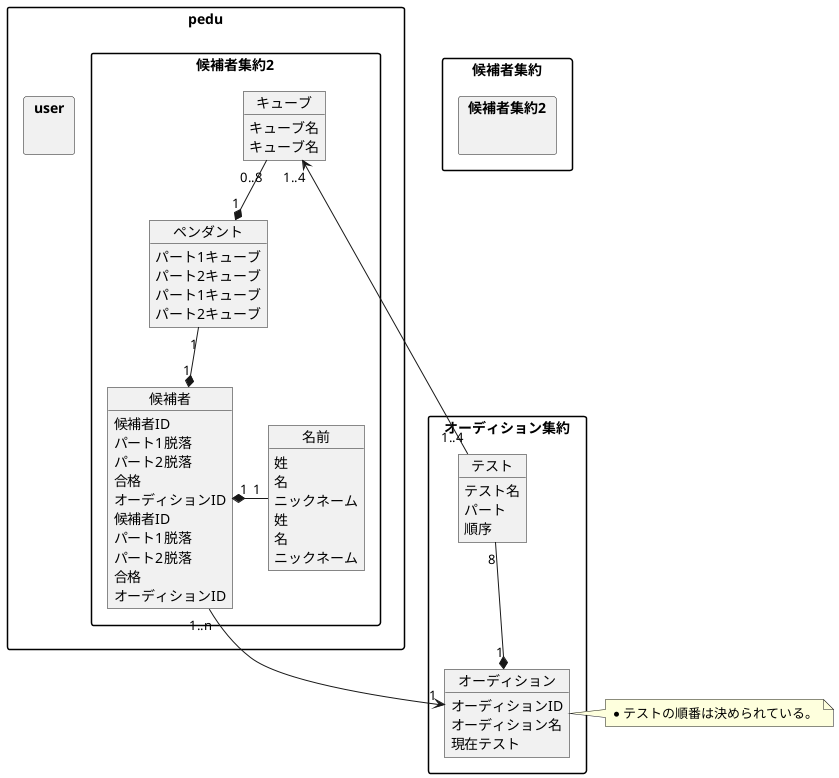 @startuml NiziProject
skinparam PackageStyle rectangle

package pedu {
    package user {
    }

    package 候補者集約2 {
        object 候補者 {
            候補者ID
            パート1脱落
            パート2脱落
            合格
            オーディションID
        }
        object 名前 {
            姓
            名
            ニックネーム
        }
        object ペンダント {
            パート1キューブ
            パート2キューブ
        }
        object キューブ {
            キューブ名
        }
    }
}

package 候補者集約 {
    package 候補者集約2 {
        object 候補者 {
            候補者ID
            パート1脱落
            パート2脱落
            合格
            オーディションID
        }
        object 名前 {
            姓
            名
            ニックネーム
        }
        object ペンダント {
            パート1キューブ
            パート2キューブ
        }
        object キューブ {
            キューブ名
        }
    }
}

' note left of ペンダント
'     * ペンダントにはそれぞれ4つのキューブをはめることができる。
'     * パート1用キューブは重複できず決められた4種類、
'       パート2用キューブは最大4つはめることができる。
' end note

' note bottom of キューブ
'     * キューブは5種類存在する。
'     * パート1キューブ（「ダンス」「ボーカル」「スター性」「人柄」）
'     * パート2キューブ
' end note

' note right of 候補者
'     * パート1で脱落した候補者はパート2キューブを獲得できない
'     * パート2で脱落した候補者も以降、パート2キューブを獲得できない
' end note

名前 "1" -left-* "1" 候補者
ペンダント "1" -down-* "1" 候補者
キューブ "0..8" -down-* "1" ペンダント

package オーディション集約 {
    object オーディション {
        オーディションID
        オーディション名
        現在テスト
    }
    object テスト {
        テスト名
        パート
        順序
    }
}

note right of オーディション
    * テストの順番は決められている。
end note

' note right of テスト
'     * テストは1オーディションにつき、パート1に4回、パート2に4回ある
'     * テストで獲得可能なキューブは決められている。
'     * パート1テスト1~3は決められたパート1キューブを1つ、
'       テスト4ではパート1キューブ最大4つ獲得できる。
'     * パート2テスト1~3まではパート2キューブ1つ、
'       テスト4ではパート2キューブ最大4つ獲得できる。
' end note

候補者 "1..n" -down-> "1" オーディション
テスト "8" -down-* "1" オーディション
テスト "1..4" -down-> "1..4" キューブ

@enduml